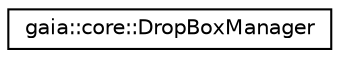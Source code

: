 digraph G
{
  edge [fontname="Helvetica",fontsize="10",labelfontname="Helvetica",labelfontsize="10"];
  node [fontname="Helvetica",fontsize="10",shape=record];
  rankdir=LR;
  Node1 [label="gaia::core::DropBoxManager",height=0.2,width=0.4,color="black", fillcolor="white", style="filled",URL="$d5/d89/classgaia_1_1core_1_1_drop_box_manager.html"];
}
